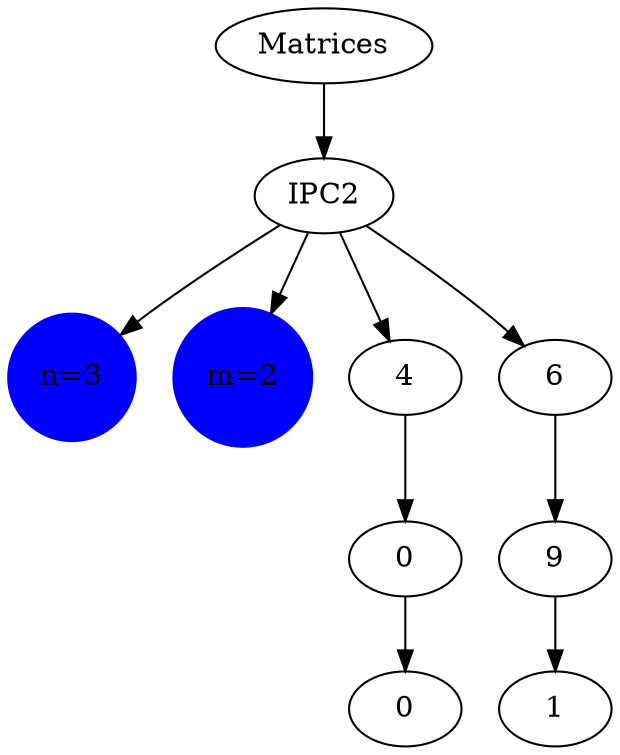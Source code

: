 digraph G {
  rankdir=TB;
  node [shape=ellipse];
  "Matrices" [label="Matrices", shape=ellipse];
  "IPC2" [label="IPC2", shape=ellipse];
  "Matrices" -> "IPC2";
  "n" [label="n=3", shape=circle, color=blue, style=filled];
  "m" [label="m=2", shape=circle, color=blue, style=filled];
  "IPC2" -> "n";
  "IPC2" -> "m";
  "celda_1_1" [label="4", shape=ellipse];
  "IPC2" -> "celda_1_1";
  "celda_2_1" [label="0", shape=ellipse];
  "celda_1_1" -> "celda_2_1";
  "celda_3_1" [label="0", shape=ellipse];
  "celda_2_1" -> "celda_3_1";
  "celda_1_2" [label="6", shape=ellipse];
  "IPC2" -> "celda_1_2";
  "celda_2_2" [label="9", shape=ellipse];
  "celda_1_2" -> "celda_2_2";
  "celda_3_2" [label="1", shape=ellipse];
  "celda_2_2" -> "celda_3_2";
}
